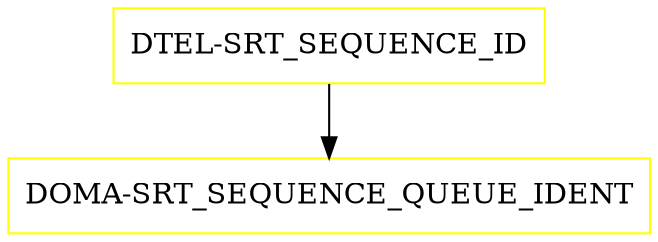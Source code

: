 digraph G {
  "DTEL-SRT_SEQUENCE_ID" [shape=box,color=yellow];
  "DOMA-SRT_SEQUENCE_QUEUE_IDENT" [shape=box,color=yellow,URL="./DOMA_SRT_SEQUENCE_QUEUE_IDENT.html"];
  "DTEL-SRT_SEQUENCE_ID" -> "DOMA-SRT_SEQUENCE_QUEUE_IDENT";
}
